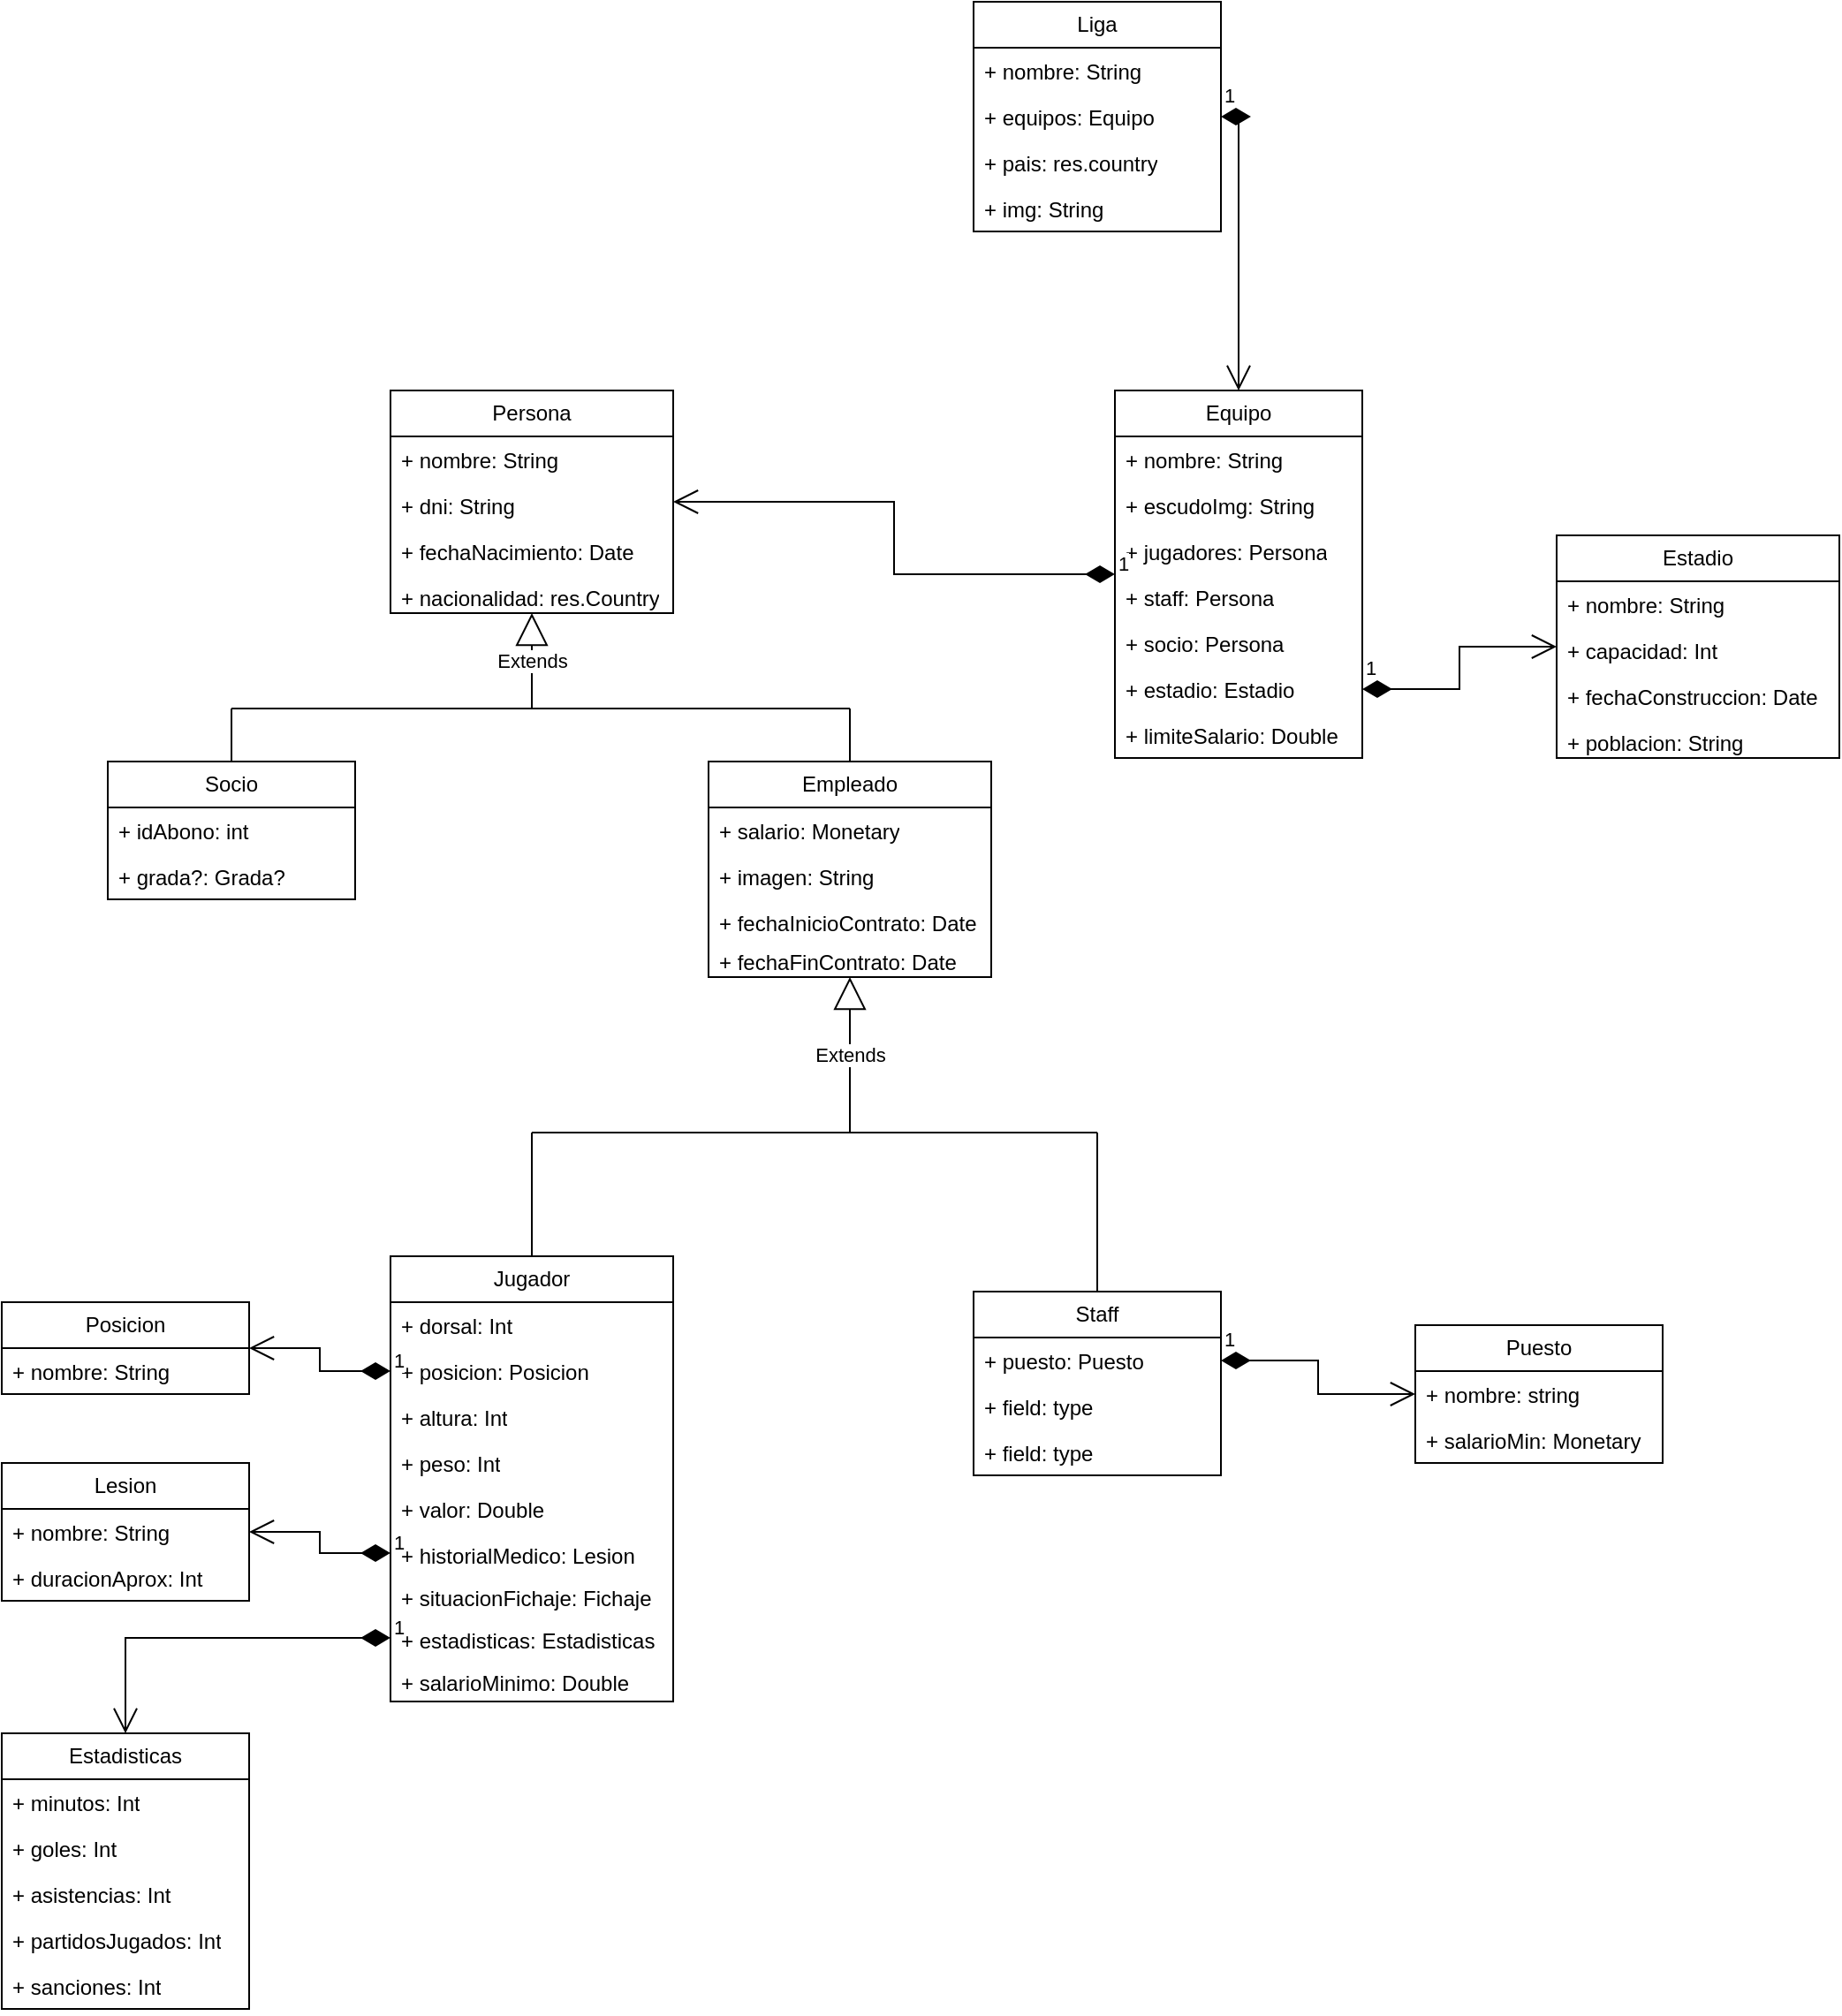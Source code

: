 <mxfile version="26.0.6">
  <diagram name="Página-1" id="lE740IVDrehqfVnoRW2C">
    <mxGraphModel dx="2074" dy="2301" grid="1" gridSize="10" guides="1" tooltips="1" connect="1" arrows="1" fold="1" page="1" pageScale="1" pageWidth="827" pageHeight="1169" math="0" shadow="0">
      <root>
        <mxCell id="0" />
        <mxCell id="1" parent="0" />
        <mxCell id="3_9idWg9RIsiSBW84Syj-1" value="Persona" style="swimlane;fontStyle=0;childLayout=stackLayout;horizontal=1;startSize=26;fillColor=none;horizontalStack=0;resizeParent=1;resizeParentMax=0;resizeLast=0;collapsible=1;marginBottom=0;whiteSpace=wrap;html=1;" parent="1" vertex="1">
          <mxGeometry x="320" y="120" width="160" height="126" as="geometry" />
        </mxCell>
        <mxCell id="3_9idWg9RIsiSBW84Syj-2" value="+ nombre: String" style="text;strokeColor=none;fillColor=none;align=left;verticalAlign=top;spacingLeft=4;spacingRight=4;overflow=hidden;rotatable=0;points=[[0,0.5],[1,0.5]];portConstraint=eastwest;whiteSpace=wrap;html=1;" parent="3_9idWg9RIsiSBW84Syj-1" vertex="1">
          <mxGeometry y="26" width="160" height="26" as="geometry" />
        </mxCell>
        <mxCell id="3_9idWg9RIsiSBW84Syj-3" value="+ dni: String" style="text;strokeColor=none;fillColor=none;align=left;verticalAlign=top;spacingLeft=4;spacingRight=4;overflow=hidden;rotatable=0;points=[[0,0.5],[1,0.5]];portConstraint=eastwest;whiteSpace=wrap;html=1;" parent="3_9idWg9RIsiSBW84Syj-1" vertex="1">
          <mxGeometry y="52" width="160" height="26" as="geometry" />
        </mxCell>
        <mxCell id="3_9idWg9RIsiSBW84Syj-4" value="+ fechaNacimiento: Date" style="text;strokeColor=none;fillColor=none;align=left;verticalAlign=top;spacingLeft=4;spacingRight=4;overflow=hidden;rotatable=0;points=[[0,0.5],[1,0.5]];portConstraint=eastwest;whiteSpace=wrap;html=1;" parent="3_9idWg9RIsiSBW84Syj-1" vertex="1">
          <mxGeometry y="78" width="160" height="26" as="geometry" />
        </mxCell>
        <mxCell id="3_9idWg9RIsiSBW84Syj-77" value="+ nacionalidad: res.Country" style="text;strokeColor=none;fillColor=none;align=left;verticalAlign=top;spacingLeft=4;spacingRight=4;overflow=hidden;rotatable=0;points=[[0,0.5],[1,0.5]];portConstraint=eastwest;whiteSpace=wrap;html=1;" parent="3_9idWg9RIsiSBW84Syj-1" vertex="1">
          <mxGeometry y="104" width="160" height="22" as="geometry" />
        </mxCell>
        <mxCell id="3_9idWg9RIsiSBW84Syj-5" value="Extends" style="endArrow=block;endSize=16;endFill=0;html=1;rounded=0;" parent="1" target="3_9idWg9RIsiSBW84Syj-1" edge="1">
          <mxGeometry width="160" relative="1" as="geometry">
            <mxPoint x="400" y="300" as="sourcePoint" />
            <mxPoint x="340" y="260" as="targetPoint" />
          </mxGeometry>
        </mxCell>
        <mxCell id="3_9idWg9RIsiSBW84Syj-6" value="Empleado" style="swimlane;fontStyle=0;childLayout=stackLayout;horizontal=1;startSize=26;fillColor=none;horizontalStack=0;resizeParent=1;resizeParentMax=0;resizeLast=0;collapsible=1;marginBottom=0;whiteSpace=wrap;html=1;" parent="1" vertex="1">
          <mxGeometry x="500" y="330" width="160" height="122" as="geometry" />
        </mxCell>
        <mxCell id="3_9idWg9RIsiSBW84Syj-7" value="+ salario: Monetary" style="text;strokeColor=none;fillColor=none;align=left;verticalAlign=top;spacingLeft=4;spacingRight=4;overflow=hidden;rotatable=0;points=[[0,0.5],[1,0.5]];portConstraint=eastwest;whiteSpace=wrap;html=1;" parent="3_9idWg9RIsiSBW84Syj-6" vertex="1">
          <mxGeometry y="26" width="160" height="26" as="geometry" />
        </mxCell>
        <mxCell id="3_9idWg9RIsiSBW84Syj-41" value="+ imagen: String" style="text;strokeColor=none;fillColor=none;align=left;verticalAlign=top;spacingLeft=4;spacingRight=4;overflow=hidden;rotatable=0;points=[[0,0.5],[1,0.5]];portConstraint=eastwest;whiteSpace=wrap;html=1;" parent="3_9idWg9RIsiSBW84Syj-6" vertex="1">
          <mxGeometry y="52" width="160" height="26" as="geometry" />
        </mxCell>
        <mxCell id="3_9idWg9RIsiSBW84Syj-44" value="+ fechaInicioContrato: Date" style="text;strokeColor=none;fillColor=none;align=left;verticalAlign=top;spacingLeft=4;spacingRight=4;overflow=hidden;rotatable=0;points=[[0,0.5],[1,0.5]];portConstraint=eastwest;whiteSpace=wrap;html=1;" parent="3_9idWg9RIsiSBW84Syj-6" vertex="1">
          <mxGeometry y="78" width="160" height="22" as="geometry" />
        </mxCell>
        <mxCell id="3_9idWg9RIsiSBW84Syj-43" value="+ fechaFinContrato: Date" style="text;strokeColor=none;fillColor=none;align=left;verticalAlign=top;spacingLeft=4;spacingRight=4;overflow=hidden;rotatable=0;points=[[0,0.5],[1,0.5]];portConstraint=eastwest;whiteSpace=wrap;html=1;" parent="3_9idWg9RIsiSBW84Syj-6" vertex="1">
          <mxGeometry y="100" width="160" height="22" as="geometry" />
        </mxCell>
        <mxCell id="3_9idWg9RIsiSBW84Syj-10" value="Socio" style="swimlane;fontStyle=0;childLayout=stackLayout;horizontal=1;startSize=26;fillColor=none;horizontalStack=0;resizeParent=1;resizeParentMax=0;resizeLast=0;collapsible=1;marginBottom=0;whiteSpace=wrap;html=1;" parent="1" vertex="1">
          <mxGeometry x="160" y="330" width="140" height="78" as="geometry" />
        </mxCell>
        <mxCell id="3_9idWg9RIsiSBW84Syj-11" value="+ idAbono: int" style="text;strokeColor=none;fillColor=none;align=left;verticalAlign=top;spacingLeft=4;spacingRight=4;overflow=hidden;rotatable=0;points=[[0,0.5],[1,0.5]];portConstraint=eastwest;whiteSpace=wrap;html=1;" parent="3_9idWg9RIsiSBW84Syj-10" vertex="1">
          <mxGeometry y="26" width="140" height="26" as="geometry" />
        </mxCell>
        <mxCell id="3_9idWg9RIsiSBW84Syj-13" value="+ grada?: Grada?" style="text;strokeColor=none;fillColor=none;align=left;verticalAlign=top;spacingLeft=4;spacingRight=4;overflow=hidden;rotatable=0;points=[[0,0.5],[1,0.5]];portConstraint=eastwest;whiteSpace=wrap;html=1;" parent="3_9idWg9RIsiSBW84Syj-10" vertex="1">
          <mxGeometry y="52" width="140" height="26" as="geometry" />
        </mxCell>
        <mxCell id="3_9idWg9RIsiSBW84Syj-14" value="" style="endArrow=none;html=1;rounded=0;" parent="1" edge="1">
          <mxGeometry width="50" height="50" relative="1" as="geometry">
            <mxPoint x="230" y="300" as="sourcePoint" />
            <mxPoint x="580" y="300" as="targetPoint" />
          </mxGeometry>
        </mxCell>
        <mxCell id="3_9idWg9RIsiSBW84Syj-15" value="" style="endArrow=none;html=1;rounded=0;entryX=0.5;entryY=0;entryDx=0;entryDy=0;" parent="1" target="3_9idWg9RIsiSBW84Syj-6" edge="1">
          <mxGeometry width="50" height="50" relative="1" as="geometry">
            <mxPoint x="580" y="300" as="sourcePoint" />
            <mxPoint x="440" y="550" as="targetPoint" />
          </mxGeometry>
        </mxCell>
        <mxCell id="3_9idWg9RIsiSBW84Syj-16" value="" style="endArrow=none;html=1;rounded=0;exitX=0.5;exitY=0;exitDx=0;exitDy=0;" parent="1" source="3_9idWg9RIsiSBW84Syj-10" edge="1">
          <mxGeometry width="50" height="50" relative="1" as="geometry">
            <mxPoint x="390" y="600" as="sourcePoint" />
            <mxPoint x="230" y="300" as="targetPoint" />
          </mxGeometry>
        </mxCell>
        <mxCell id="3_9idWg9RIsiSBW84Syj-17" value="Puesto" style="swimlane;fontStyle=0;childLayout=stackLayout;horizontal=1;startSize=26;fillColor=none;horizontalStack=0;resizeParent=1;resizeParentMax=0;resizeLast=0;collapsible=1;marginBottom=0;whiteSpace=wrap;html=1;" parent="1" vertex="1">
          <mxGeometry x="900" y="649" width="140" height="78" as="geometry" />
        </mxCell>
        <mxCell id="3_9idWg9RIsiSBW84Syj-18" value="+ nombre: string" style="text;strokeColor=none;fillColor=none;align=left;verticalAlign=top;spacingLeft=4;spacingRight=4;overflow=hidden;rotatable=0;points=[[0,0.5],[1,0.5]];portConstraint=eastwest;whiteSpace=wrap;html=1;" parent="3_9idWg9RIsiSBW84Syj-17" vertex="1">
          <mxGeometry y="26" width="140" height="26" as="geometry" />
        </mxCell>
        <mxCell id="3_9idWg9RIsiSBW84Syj-19" value="+ salarioMin: Monetary" style="text;strokeColor=none;fillColor=none;align=left;verticalAlign=top;spacingLeft=4;spacingRight=4;overflow=hidden;rotatable=0;points=[[0,0.5],[1,0.5]];portConstraint=eastwest;whiteSpace=wrap;html=1;" parent="3_9idWg9RIsiSBW84Syj-17" vertex="1">
          <mxGeometry y="52" width="140" height="26" as="geometry" />
        </mxCell>
        <mxCell id="3_9idWg9RIsiSBW84Syj-22" value="Extends" style="endArrow=block;endSize=16;endFill=0;html=1;rounded=0;" parent="1" target="3_9idWg9RIsiSBW84Syj-6" edge="1">
          <mxGeometry width="160" relative="1" as="geometry">
            <mxPoint x="580" y="540" as="sourcePoint" />
            <mxPoint x="410" y="280" as="targetPoint" />
          </mxGeometry>
        </mxCell>
        <mxCell id="3_9idWg9RIsiSBW84Syj-23" value="Jugador" style="swimlane;fontStyle=0;childLayout=stackLayout;horizontal=1;startSize=26;fillColor=none;horizontalStack=0;resizeParent=1;resizeParentMax=0;resizeLast=0;collapsible=1;marginBottom=0;whiteSpace=wrap;html=1;" parent="1" vertex="1">
          <mxGeometry x="320" y="610" width="160" height="252" as="geometry" />
        </mxCell>
        <mxCell id="3_9idWg9RIsiSBW84Syj-24" value="+ dorsal: Int" style="text;strokeColor=none;fillColor=none;align=left;verticalAlign=top;spacingLeft=4;spacingRight=4;overflow=hidden;rotatable=0;points=[[0,0.5],[1,0.5]];portConstraint=eastwest;whiteSpace=wrap;html=1;" parent="3_9idWg9RIsiSBW84Syj-23" vertex="1">
          <mxGeometry y="26" width="160" height="26" as="geometry" />
        </mxCell>
        <mxCell id="3_9idWg9RIsiSBW84Syj-25" value="+ posicion: Posicion" style="text;strokeColor=none;fillColor=none;align=left;verticalAlign=top;spacingLeft=4;spacingRight=4;overflow=hidden;rotatable=0;points=[[0,0.5],[1,0.5]];portConstraint=eastwest;whiteSpace=wrap;html=1;" parent="3_9idWg9RIsiSBW84Syj-23" vertex="1">
          <mxGeometry y="52" width="160" height="26" as="geometry" />
        </mxCell>
        <mxCell id="3_9idWg9RIsiSBW84Syj-26" value="+ altura: Int" style="text;strokeColor=none;fillColor=none;align=left;verticalAlign=top;spacingLeft=4;spacingRight=4;overflow=hidden;rotatable=0;points=[[0,0.5],[1,0.5]];portConstraint=eastwest;whiteSpace=wrap;html=1;" parent="3_9idWg9RIsiSBW84Syj-23" vertex="1">
          <mxGeometry y="78" width="160" height="26" as="geometry" />
        </mxCell>
        <mxCell id="3_9idWg9RIsiSBW84Syj-40" value="+ peso: Int" style="text;strokeColor=none;fillColor=none;align=left;verticalAlign=top;spacingLeft=4;spacingRight=4;overflow=hidden;rotatable=0;points=[[0,0.5],[1,0.5]];portConstraint=eastwest;whiteSpace=wrap;html=1;" parent="3_9idWg9RIsiSBW84Syj-23" vertex="1">
          <mxGeometry y="104" width="160" height="26" as="geometry" />
        </mxCell>
        <mxCell id="3_9idWg9RIsiSBW84Syj-42" value="+ valor: Double" style="text;strokeColor=none;fillColor=none;align=left;verticalAlign=top;spacingLeft=4;spacingRight=4;overflow=hidden;rotatable=0;points=[[0,0.5],[1,0.5]];portConstraint=eastwest;whiteSpace=wrap;html=1;" parent="3_9idWg9RIsiSBW84Syj-23" vertex="1">
          <mxGeometry y="130" width="160" height="26" as="geometry" />
        </mxCell>
        <mxCell id="3_9idWg9RIsiSBW84Syj-51" value="+ historialMedico: Lesion" style="text;strokeColor=none;fillColor=none;align=left;verticalAlign=top;spacingLeft=4;spacingRight=4;overflow=hidden;rotatable=0;points=[[0,0.5],[1,0.5]];portConstraint=eastwest;whiteSpace=wrap;html=1;" parent="3_9idWg9RIsiSBW84Syj-23" vertex="1">
          <mxGeometry y="156" width="160" height="24" as="geometry" />
        </mxCell>
        <mxCell id="3_9idWg9RIsiSBW84Syj-57" value="+ situacionFichaje: Fichaje" style="text;strokeColor=none;fillColor=none;align=left;verticalAlign=top;spacingLeft=4;spacingRight=4;overflow=hidden;rotatable=0;points=[[0,0.5],[1,0.5]];portConstraint=eastwest;whiteSpace=wrap;html=1;" parent="3_9idWg9RIsiSBW84Syj-23" vertex="1">
          <mxGeometry y="180" width="160" height="24" as="geometry" />
        </mxCell>
        <mxCell id="3_9idWg9RIsiSBW84Syj-58" value="+ estadisticas: Estadisticas" style="text;strokeColor=none;fillColor=none;align=left;verticalAlign=top;spacingLeft=4;spacingRight=4;overflow=hidden;rotatable=0;points=[[0,0.5],[1,0.5]];portConstraint=eastwest;whiteSpace=wrap;html=1;" parent="3_9idWg9RIsiSBW84Syj-23" vertex="1">
          <mxGeometry y="204" width="160" height="24" as="geometry" />
        </mxCell>
        <mxCell id="3_9idWg9RIsiSBW84Syj-78" value="+ salarioMinimo: Double" style="text;strokeColor=none;fillColor=none;align=left;verticalAlign=top;spacingLeft=4;spacingRight=4;overflow=hidden;rotatable=0;points=[[0,0.5],[1,0.5]];portConstraint=eastwest;whiteSpace=wrap;html=1;" parent="3_9idWg9RIsiSBW84Syj-23" vertex="1">
          <mxGeometry y="228" width="160" height="24" as="geometry" />
        </mxCell>
        <mxCell id="3_9idWg9RIsiSBW84Syj-27" value="Staff" style="swimlane;fontStyle=0;childLayout=stackLayout;horizontal=1;startSize=26;fillColor=none;horizontalStack=0;resizeParent=1;resizeParentMax=0;resizeLast=0;collapsible=1;marginBottom=0;whiteSpace=wrap;html=1;" parent="1" vertex="1">
          <mxGeometry x="650" y="630" width="140" height="104" as="geometry" />
        </mxCell>
        <mxCell id="3_9idWg9RIsiSBW84Syj-28" value="+ puesto: Puesto" style="text;strokeColor=none;fillColor=none;align=left;verticalAlign=top;spacingLeft=4;spacingRight=4;overflow=hidden;rotatable=0;points=[[0,0.5],[1,0.5]];portConstraint=eastwest;whiteSpace=wrap;html=1;" parent="3_9idWg9RIsiSBW84Syj-27" vertex="1">
          <mxGeometry y="26" width="140" height="26" as="geometry" />
        </mxCell>
        <mxCell id="3_9idWg9RIsiSBW84Syj-29" value="+ field: type" style="text;strokeColor=none;fillColor=none;align=left;verticalAlign=top;spacingLeft=4;spacingRight=4;overflow=hidden;rotatable=0;points=[[0,0.5],[1,0.5]];portConstraint=eastwest;whiteSpace=wrap;html=1;" parent="3_9idWg9RIsiSBW84Syj-27" vertex="1">
          <mxGeometry y="52" width="140" height="26" as="geometry" />
        </mxCell>
        <mxCell id="3_9idWg9RIsiSBW84Syj-30" value="+ field: type" style="text;strokeColor=none;fillColor=none;align=left;verticalAlign=top;spacingLeft=4;spacingRight=4;overflow=hidden;rotatable=0;points=[[0,0.5],[1,0.5]];portConstraint=eastwest;whiteSpace=wrap;html=1;" parent="3_9idWg9RIsiSBW84Syj-27" vertex="1">
          <mxGeometry y="78" width="140" height="26" as="geometry" />
        </mxCell>
        <mxCell id="3_9idWg9RIsiSBW84Syj-31" value="" style="endArrow=none;html=1;rounded=0;exitX=0.5;exitY=0;exitDx=0;exitDy=0;" parent="1" source="3_9idWg9RIsiSBW84Syj-23" edge="1">
          <mxGeometry width="50" height="50" relative="1" as="geometry">
            <mxPoint x="310" y="760" as="sourcePoint" />
            <mxPoint x="400" y="540" as="targetPoint" />
          </mxGeometry>
        </mxCell>
        <mxCell id="3_9idWg9RIsiSBW84Syj-32" value="" style="endArrow=none;html=1;rounded=0;exitX=0.5;exitY=0;exitDx=0;exitDy=0;" parent="1" source="3_9idWg9RIsiSBW84Syj-27" edge="1">
          <mxGeometry width="50" height="50" relative="1" as="geometry">
            <mxPoint x="360" y="730" as="sourcePoint" />
            <mxPoint x="720" y="540" as="targetPoint" />
          </mxGeometry>
        </mxCell>
        <mxCell id="3_9idWg9RIsiSBW84Syj-33" value="" style="endArrow=none;html=1;rounded=0;" parent="1" edge="1">
          <mxGeometry width="50" height="50" relative="1" as="geometry">
            <mxPoint x="400" y="540" as="sourcePoint" />
            <mxPoint x="720" y="540" as="targetPoint" />
          </mxGeometry>
        </mxCell>
        <mxCell id="3_9idWg9RIsiSBW84Syj-34" value="Posicion" style="swimlane;fontStyle=0;childLayout=stackLayout;horizontal=1;startSize=26;fillColor=none;horizontalStack=0;resizeParent=1;resizeParentMax=0;resizeLast=0;collapsible=1;marginBottom=0;whiteSpace=wrap;html=1;" parent="1" vertex="1">
          <mxGeometry x="100" y="636" width="140" height="52" as="geometry" />
        </mxCell>
        <mxCell id="3_9idWg9RIsiSBW84Syj-37" value="+ nombre: String" style="text;strokeColor=none;fillColor=none;align=left;verticalAlign=top;spacingLeft=4;spacingRight=4;overflow=hidden;rotatable=0;points=[[0,0.5],[1,0.5]];portConstraint=eastwest;whiteSpace=wrap;html=1;" parent="3_9idWg9RIsiSBW84Syj-34" vertex="1">
          <mxGeometry y="26" width="140" height="26" as="geometry" />
        </mxCell>
        <mxCell id="3_9idWg9RIsiSBW84Syj-38" value="1" style="endArrow=open;html=1;endSize=12;startArrow=diamondThin;startSize=14;startFill=1;edgeStyle=orthogonalEdgeStyle;align=left;verticalAlign=bottom;rounded=0;" parent="1" source="3_9idWg9RIsiSBW84Syj-25" target="3_9idWg9RIsiSBW84Syj-34" edge="1">
          <mxGeometry x="-1" y="3" relative="1" as="geometry">
            <mxPoint x="920" y="700" as="sourcePoint" />
            <mxPoint x="1010" y="459" as="targetPoint" />
          </mxGeometry>
        </mxCell>
        <mxCell id="3_9idWg9RIsiSBW84Syj-52" value="Lesion" style="swimlane;fontStyle=0;childLayout=stackLayout;horizontal=1;startSize=26;fillColor=none;horizontalStack=0;resizeParent=1;resizeParentMax=0;resizeLast=0;collapsible=1;marginBottom=0;whiteSpace=wrap;html=1;" parent="1" vertex="1">
          <mxGeometry x="100" y="727" width="140" height="78" as="geometry" />
        </mxCell>
        <mxCell id="3_9idWg9RIsiSBW84Syj-53" value="+ nombre: String" style="text;strokeColor=none;fillColor=none;align=left;verticalAlign=top;spacingLeft=4;spacingRight=4;overflow=hidden;rotatable=0;points=[[0,0.5],[1,0.5]];portConstraint=eastwest;whiteSpace=wrap;html=1;" parent="3_9idWg9RIsiSBW84Syj-52" vertex="1">
          <mxGeometry y="26" width="140" height="26" as="geometry" />
        </mxCell>
        <mxCell id="3_9idWg9RIsiSBW84Syj-54" value="+ duracionAprox: Int" style="text;strokeColor=none;fillColor=none;align=left;verticalAlign=top;spacingLeft=4;spacingRight=4;overflow=hidden;rotatable=0;points=[[0,0.5],[1,0.5]];portConstraint=eastwest;whiteSpace=wrap;html=1;" parent="3_9idWg9RIsiSBW84Syj-52" vertex="1">
          <mxGeometry y="52" width="140" height="26" as="geometry" />
        </mxCell>
        <mxCell id="3_9idWg9RIsiSBW84Syj-55" value="1" style="endArrow=open;html=1;endSize=12;startArrow=diamondThin;startSize=14;startFill=1;edgeStyle=orthogonalEdgeStyle;align=left;verticalAlign=bottom;rounded=0;" parent="1" source="3_9idWg9RIsiSBW84Syj-51" target="3_9idWg9RIsiSBW84Syj-52" edge="1">
          <mxGeometry x="-1" y="3" relative="1" as="geometry">
            <mxPoint x="340" y="719.26" as="sourcePoint" />
            <mxPoint x="250" y="706.26" as="targetPoint" />
          </mxGeometry>
        </mxCell>
        <mxCell id="3_9idWg9RIsiSBW84Syj-59" value="Estadisticas" style="swimlane;fontStyle=0;childLayout=stackLayout;horizontal=1;startSize=26;fillColor=none;horizontalStack=0;resizeParent=1;resizeParentMax=0;resizeLast=0;collapsible=1;marginBottom=0;whiteSpace=wrap;html=1;" parent="1" vertex="1">
          <mxGeometry x="100" y="880" width="140" height="156" as="geometry" />
        </mxCell>
        <mxCell id="3_9idWg9RIsiSBW84Syj-60" value="+ minutos: Int" style="text;strokeColor=none;fillColor=none;align=left;verticalAlign=top;spacingLeft=4;spacingRight=4;overflow=hidden;rotatable=0;points=[[0,0.5],[1,0.5]];portConstraint=eastwest;whiteSpace=wrap;html=1;" parent="3_9idWg9RIsiSBW84Syj-59" vertex="1">
          <mxGeometry y="26" width="140" height="26" as="geometry" />
        </mxCell>
        <mxCell id="3_9idWg9RIsiSBW84Syj-61" value="+ goles: Int" style="text;strokeColor=none;fillColor=none;align=left;verticalAlign=top;spacingLeft=4;spacingRight=4;overflow=hidden;rotatable=0;points=[[0,0.5],[1,0.5]];portConstraint=eastwest;whiteSpace=wrap;html=1;" parent="3_9idWg9RIsiSBW84Syj-59" vertex="1">
          <mxGeometry y="52" width="140" height="26" as="geometry" />
        </mxCell>
        <mxCell id="3_9idWg9RIsiSBW84Syj-62" value="+ asistencias: Int" style="text;strokeColor=none;fillColor=none;align=left;verticalAlign=top;spacingLeft=4;spacingRight=4;overflow=hidden;rotatable=0;points=[[0,0.5],[1,0.5]];portConstraint=eastwest;whiteSpace=wrap;html=1;" parent="3_9idWg9RIsiSBW84Syj-59" vertex="1">
          <mxGeometry y="78" width="140" height="26" as="geometry" />
        </mxCell>
        <mxCell id="3_9idWg9RIsiSBW84Syj-65" value="+ partidosJugados: Int" style="text;strokeColor=none;fillColor=none;align=left;verticalAlign=top;spacingLeft=4;spacingRight=4;overflow=hidden;rotatable=0;points=[[0,0.5],[1,0.5]];portConstraint=eastwest;whiteSpace=wrap;html=1;" parent="3_9idWg9RIsiSBW84Syj-59" vertex="1">
          <mxGeometry y="104" width="140" height="26" as="geometry" />
        </mxCell>
        <mxCell id="3_9idWg9RIsiSBW84Syj-66" value="+ sanciones: Int" style="text;strokeColor=none;fillColor=none;align=left;verticalAlign=top;spacingLeft=4;spacingRight=4;overflow=hidden;rotatable=0;points=[[0,0.5],[1,0.5]];portConstraint=eastwest;whiteSpace=wrap;html=1;" parent="3_9idWg9RIsiSBW84Syj-59" vertex="1">
          <mxGeometry y="130" width="140" height="26" as="geometry" />
        </mxCell>
        <mxCell id="3_9idWg9RIsiSBW84Syj-67" value="1" style="endArrow=open;html=1;endSize=12;startArrow=diamondThin;startSize=14;startFill=1;edgeStyle=orthogonalEdgeStyle;align=left;verticalAlign=bottom;rounded=0;" parent="1" source="3_9idWg9RIsiSBW84Syj-58" target="3_9idWg9RIsiSBW84Syj-59" edge="1">
          <mxGeometry x="-1" y="3" relative="1" as="geometry">
            <mxPoint x="330" y="788" as="sourcePoint" />
            <mxPoint x="250" y="776" as="targetPoint" />
          </mxGeometry>
        </mxCell>
        <mxCell id="3_9idWg9RIsiSBW84Syj-68" value="1" style="endArrow=open;html=1;endSize=12;startArrow=diamondThin;startSize=14;startFill=1;edgeStyle=orthogonalEdgeStyle;align=left;verticalAlign=bottom;rounded=0;" parent="1" source="3_9idWg9RIsiSBW84Syj-28" target="3_9idWg9RIsiSBW84Syj-17" edge="1">
          <mxGeometry x="-1" y="3" relative="1" as="geometry">
            <mxPoint x="670" y="473" as="sourcePoint" />
            <mxPoint x="790" y="459" as="targetPoint" />
          </mxGeometry>
        </mxCell>
        <mxCell id="3_9idWg9RIsiSBW84Syj-69" value="Equipo" style="swimlane;fontStyle=0;childLayout=stackLayout;horizontal=1;startSize=26;fillColor=none;horizontalStack=0;resizeParent=1;resizeParentMax=0;resizeLast=0;collapsible=1;marginBottom=0;whiteSpace=wrap;html=1;" parent="1" vertex="1">
          <mxGeometry x="730" y="120" width="140" height="208" as="geometry" />
        </mxCell>
        <mxCell id="3_9idWg9RIsiSBW84Syj-70" value="+ nombre: String" style="text;strokeColor=none;fillColor=none;align=left;verticalAlign=top;spacingLeft=4;spacingRight=4;overflow=hidden;rotatable=0;points=[[0,0.5],[1,0.5]];portConstraint=eastwest;whiteSpace=wrap;html=1;" parent="3_9idWg9RIsiSBW84Syj-69" vertex="1">
          <mxGeometry y="26" width="140" height="26" as="geometry" />
        </mxCell>
        <mxCell id="3_9idWg9RIsiSBW84Syj-71" value="+ escudoImg: String" style="text;strokeColor=none;fillColor=none;align=left;verticalAlign=top;spacingLeft=4;spacingRight=4;overflow=hidden;rotatable=0;points=[[0,0.5],[1,0.5]];portConstraint=eastwest;whiteSpace=wrap;html=1;" parent="3_9idWg9RIsiSBW84Syj-69" vertex="1">
          <mxGeometry y="52" width="140" height="26" as="geometry" />
        </mxCell>
        <mxCell id="3_9idWg9RIsiSBW84Syj-72" value="+ jugadores: Persona" style="text;strokeColor=none;fillColor=none;align=left;verticalAlign=top;spacingLeft=4;spacingRight=4;overflow=hidden;rotatable=0;points=[[0,0.5],[1,0.5]];portConstraint=eastwest;whiteSpace=wrap;html=1;" parent="3_9idWg9RIsiSBW84Syj-69" vertex="1">
          <mxGeometry y="78" width="140" height="26" as="geometry" />
        </mxCell>
        <mxCell id="3_9idWg9RIsiSBW84Syj-73" value="+ staff: Persona" style="text;strokeColor=none;fillColor=none;align=left;verticalAlign=top;spacingLeft=4;spacingRight=4;overflow=hidden;rotatable=0;points=[[0,0.5],[1,0.5]];portConstraint=eastwest;whiteSpace=wrap;html=1;" parent="3_9idWg9RIsiSBW84Syj-69" vertex="1">
          <mxGeometry y="104" width="140" height="26" as="geometry" />
        </mxCell>
        <mxCell id="3_9idWg9RIsiSBW84Syj-74" value="+ socio: Persona" style="text;strokeColor=none;fillColor=none;align=left;verticalAlign=top;spacingLeft=4;spacingRight=4;overflow=hidden;rotatable=0;points=[[0,0.5],[1,0.5]];portConstraint=eastwest;whiteSpace=wrap;html=1;" parent="3_9idWg9RIsiSBW84Syj-69" vertex="1">
          <mxGeometry y="130" width="140" height="26" as="geometry" />
        </mxCell>
        <mxCell id="3_9idWg9RIsiSBW84Syj-76" value="+ estadio: Estadio" style="text;strokeColor=none;fillColor=none;align=left;verticalAlign=top;spacingLeft=4;spacingRight=4;overflow=hidden;rotatable=0;points=[[0,0.5],[1,0.5]];portConstraint=eastwest;whiteSpace=wrap;html=1;" parent="3_9idWg9RIsiSBW84Syj-69" vertex="1">
          <mxGeometry y="156" width="140" height="26" as="geometry" />
        </mxCell>
        <mxCell id="3_9idWg9RIsiSBW84Syj-75" value="+ limiteSalario: Double" style="text;strokeColor=none;fillColor=none;align=left;verticalAlign=top;spacingLeft=4;spacingRight=4;overflow=hidden;rotatable=0;points=[[0,0.5],[1,0.5]];portConstraint=eastwest;whiteSpace=wrap;html=1;" parent="3_9idWg9RIsiSBW84Syj-69" vertex="1">
          <mxGeometry y="182" width="140" height="26" as="geometry" />
        </mxCell>
        <mxCell id="3_9idWg9RIsiSBW84Syj-79" value="Estadio" style="swimlane;fontStyle=0;childLayout=stackLayout;horizontal=1;startSize=26;fillColor=none;horizontalStack=0;resizeParent=1;resizeParentMax=0;resizeLast=0;collapsible=1;marginBottom=0;whiteSpace=wrap;html=1;" parent="1" vertex="1">
          <mxGeometry x="980" y="202" width="160" height="126" as="geometry" />
        </mxCell>
        <mxCell id="3_9idWg9RIsiSBW84Syj-80" value="+ nombre: String" style="text;strokeColor=none;fillColor=none;align=left;verticalAlign=top;spacingLeft=4;spacingRight=4;overflow=hidden;rotatable=0;points=[[0,0.5],[1,0.5]];portConstraint=eastwest;whiteSpace=wrap;html=1;" parent="3_9idWg9RIsiSBW84Syj-79" vertex="1">
          <mxGeometry y="26" width="160" height="26" as="geometry" />
        </mxCell>
        <mxCell id="3_9idWg9RIsiSBW84Syj-81" value="+ capacidad: Int" style="text;strokeColor=none;fillColor=none;align=left;verticalAlign=top;spacingLeft=4;spacingRight=4;overflow=hidden;rotatable=0;points=[[0,0.5],[1,0.5]];portConstraint=eastwest;whiteSpace=wrap;html=1;" parent="3_9idWg9RIsiSBW84Syj-79" vertex="1">
          <mxGeometry y="52" width="160" height="26" as="geometry" />
        </mxCell>
        <mxCell id="3_9idWg9RIsiSBW84Syj-82" value="+ fechaConstruccion: Date" style="text;strokeColor=none;fillColor=none;align=left;verticalAlign=top;spacingLeft=4;spacingRight=4;overflow=hidden;rotatable=0;points=[[0,0.5],[1,0.5]];portConstraint=eastwest;whiteSpace=wrap;html=1;" parent="3_9idWg9RIsiSBW84Syj-79" vertex="1">
          <mxGeometry y="78" width="160" height="26" as="geometry" />
        </mxCell>
        <mxCell id="3_9idWg9RIsiSBW84Syj-83" value="+ poblacion: String" style="text;strokeColor=none;fillColor=none;align=left;verticalAlign=top;spacingLeft=4;spacingRight=4;overflow=hidden;rotatable=0;points=[[0,0.5],[1,0.5]];portConstraint=eastwest;whiteSpace=wrap;html=1;" parent="3_9idWg9RIsiSBW84Syj-79" vertex="1">
          <mxGeometry y="104" width="160" height="22" as="geometry" />
        </mxCell>
        <mxCell id="3_9idWg9RIsiSBW84Syj-84" value="1" style="endArrow=open;html=1;endSize=12;startArrow=diamondThin;startSize=14;startFill=1;edgeStyle=orthogonalEdgeStyle;align=left;verticalAlign=bottom;rounded=0;" parent="1" source="3_9idWg9RIsiSBW84Syj-76" target="3_9idWg9RIsiSBW84Syj-79" edge="1">
          <mxGeometry x="-1" y="3" relative="1" as="geometry">
            <mxPoint x="800" y="679" as="sourcePoint" />
            <mxPoint x="910" y="698" as="targetPoint" />
          </mxGeometry>
        </mxCell>
        <mxCell id="3_9idWg9RIsiSBW84Syj-85" value="Liga" style="swimlane;fontStyle=0;childLayout=stackLayout;horizontal=1;startSize=26;fillColor=none;horizontalStack=0;resizeParent=1;resizeParentMax=0;resizeLast=0;collapsible=1;marginBottom=0;whiteSpace=wrap;html=1;" parent="1" vertex="1">
          <mxGeometry x="650" y="-100" width="140" height="130" as="geometry" />
        </mxCell>
        <mxCell id="3_9idWg9RIsiSBW84Syj-87" value="+ nombre: String" style="text;strokeColor=none;fillColor=none;align=left;verticalAlign=top;spacingLeft=4;spacingRight=4;overflow=hidden;rotatable=0;points=[[0,0.5],[1,0.5]];portConstraint=eastwest;whiteSpace=wrap;html=1;" parent="3_9idWg9RIsiSBW84Syj-85" vertex="1">
          <mxGeometry y="26" width="140" height="26" as="geometry" />
        </mxCell>
        <mxCell id="3_9idWg9RIsiSBW84Syj-86" value="+ equipos: Equipo" style="text;strokeColor=none;fillColor=none;align=left;verticalAlign=top;spacingLeft=4;spacingRight=4;overflow=hidden;rotatable=0;points=[[0,0.5],[1,0.5]];portConstraint=eastwest;whiteSpace=wrap;html=1;" parent="3_9idWg9RIsiSBW84Syj-85" vertex="1">
          <mxGeometry y="52" width="140" height="26" as="geometry" />
        </mxCell>
        <mxCell id="3_9idWg9RIsiSBW84Syj-88" value="+ pais: res.country" style="text;strokeColor=none;fillColor=none;align=left;verticalAlign=top;spacingLeft=4;spacingRight=4;overflow=hidden;rotatable=0;points=[[0,0.5],[1,0.5]];portConstraint=eastwest;whiteSpace=wrap;html=1;" parent="3_9idWg9RIsiSBW84Syj-85" vertex="1">
          <mxGeometry y="78" width="140" height="26" as="geometry" />
        </mxCell>
        <mxCell id="OXnVpbgr6QyWe8jqJqxN-1" value="+ img: String" style="text;strokeColor=none;fillColor=none;align=left;verticalAlign=top;spacingLeft=4;spacingRight=4;overflow=hidden;rotatable=0;points=[[0,0.5],[1,0.5]];portConstraint=eastwest;whiteSpace=wrap;html=1;" vertex="1" parent="3_9idWg9RIsiSBW84Syj-85">
          <mxGeometry y="104" width="140" height="26" as="geometry" />
        </mxCell>
        <mxCell id="3_9idWg9RIsiSBW84Syj-89" value="1" style="endArrow=open;html=1;endSize=12;startArrow=diamondThin;startSize=14;startFill=1;edgeStyle=orthogonalEdgeStyle;align=left;verticalAlign=bottom;rounded=0;" parent="1" source="3_9idWg9RIsiSBW84Syj-86" target="3_9idWg9RIsiSBW84Syj-69" edge="1">
          <mxGeometry x="-1" y="3" relative="1" as="geometry">
            <mxPoint x="870" y="299" as="sourcePoint" />
            <mxPoint x="990" y="275" as="targetPoint" />
          </mxGeometry>
        </mxCell>
        <mxCell id="3_9idWg9RIsiSBW84Syj-90" value="1" style="endArrow=open;html=1;endSize=12;startArrow=diamondThin;startSize=14;startFill=1;edgeStyle=orthogonalEdgeStyle;align=left;verticalAlign=bottom;rounded=0;" parent="1" source="3_9idWg9RIsiSBW84Syj-69" target="3_9idWg9RIsiSBW84Syj-1" edge="1">
          <mxGeometry x="-1" y="3" relative="1" as="geometry">
            <mxPoint x="880" y="299" as="sourcePoint" />
            <mxPoint x="990" y="275" as="targetPoint" />
          </mxGeometry>
        </mxCell>
      </root>
    </mxGraphModel>
  </diagram>
</mxfile>
